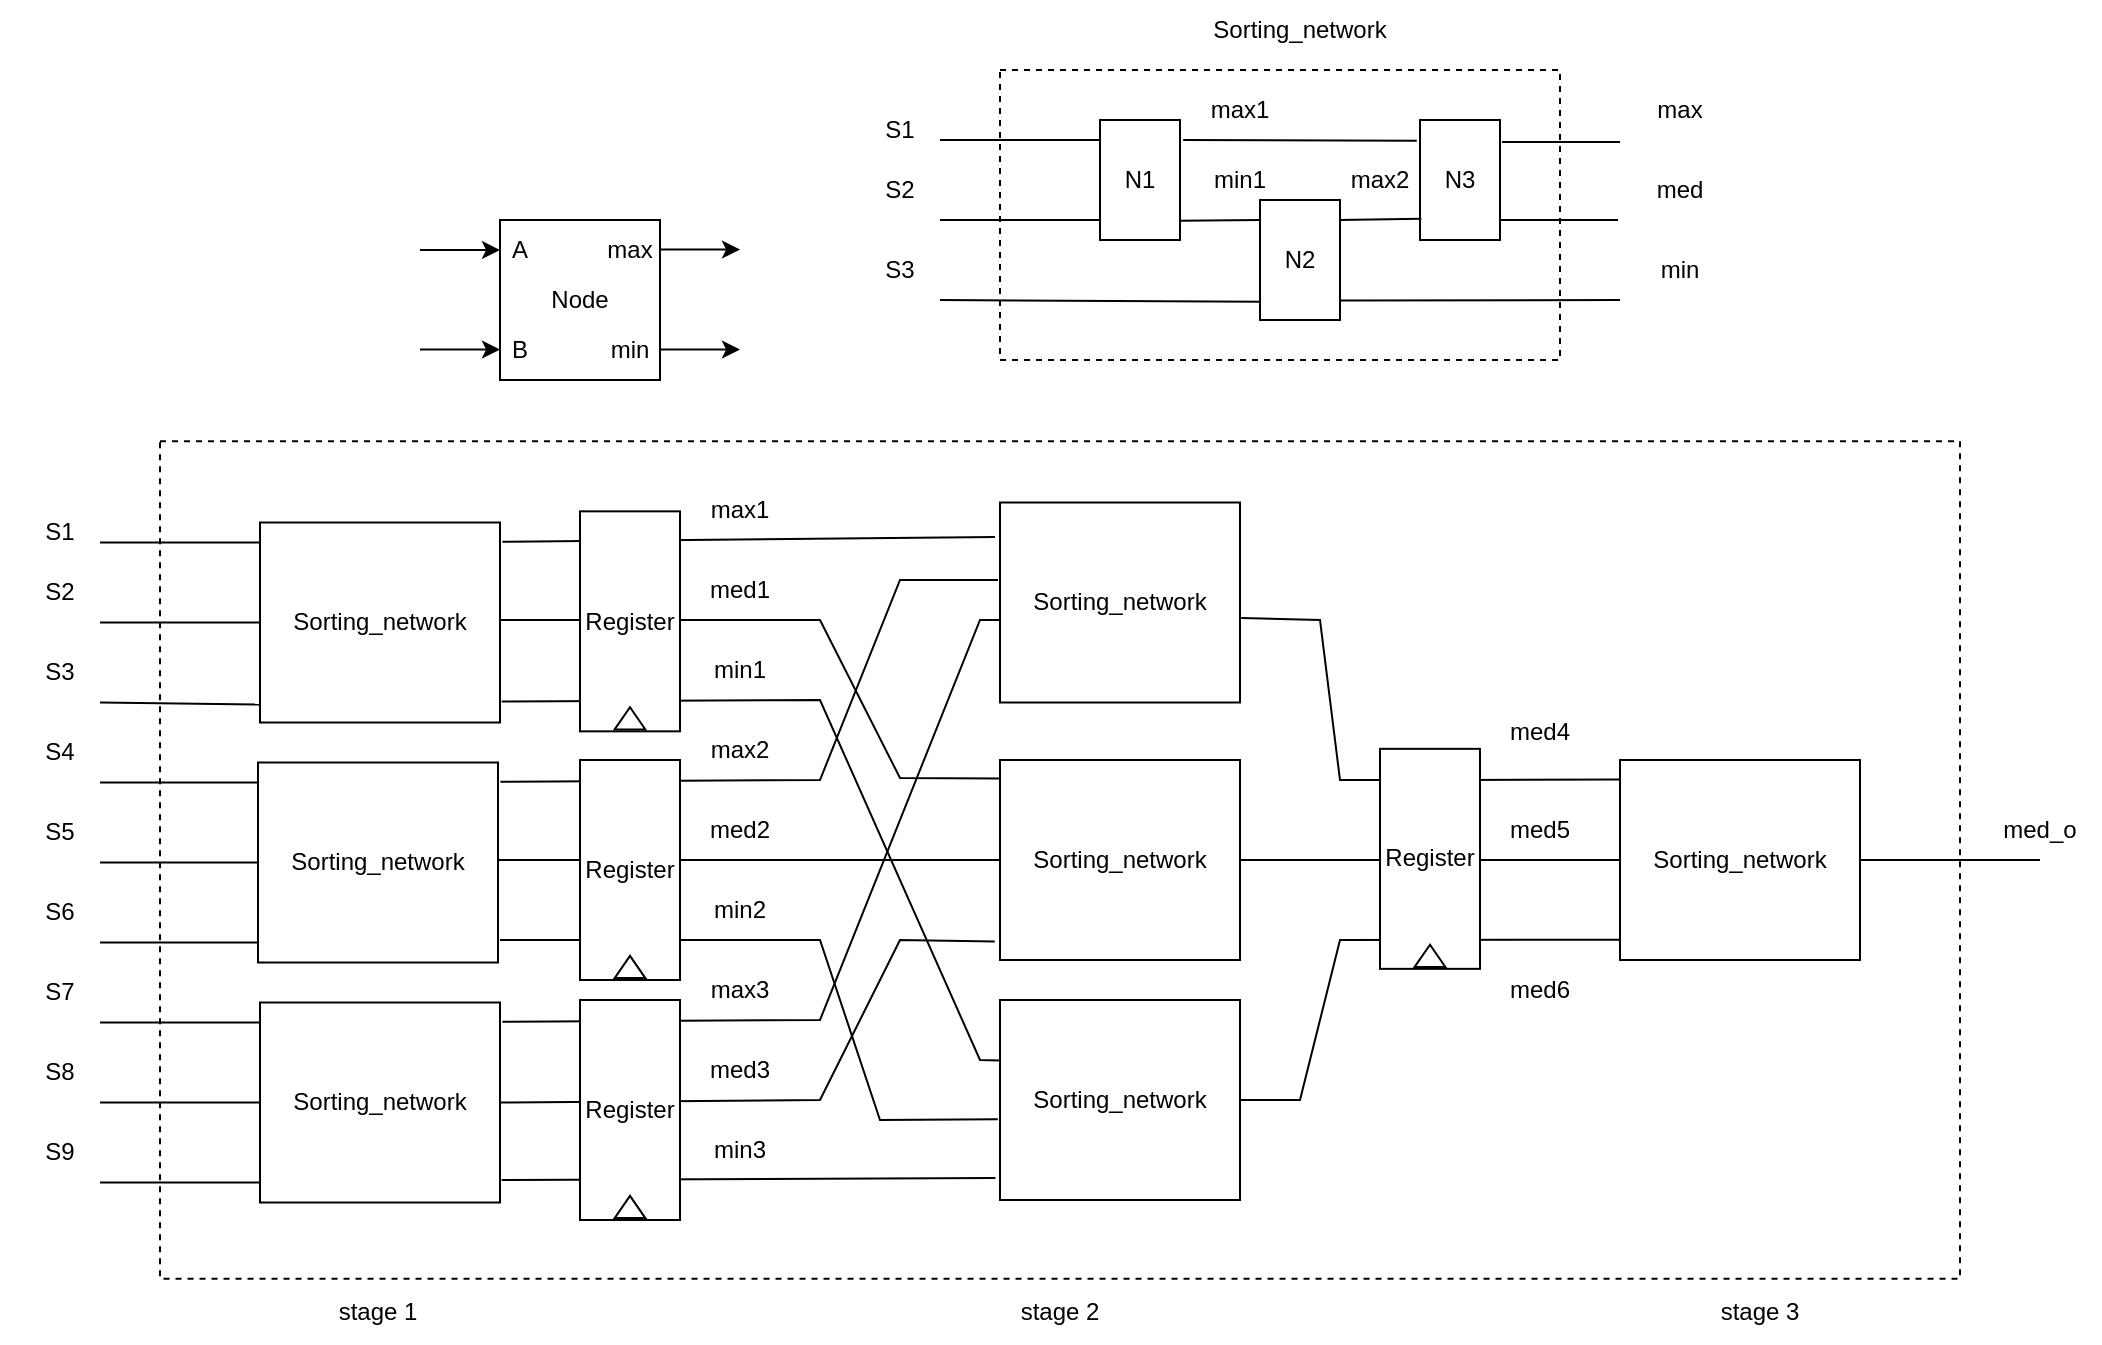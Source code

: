 <mxfile version="24.9.1">
  <diagram name="Page-1" id="OZMEXE9qiZKhC_GyDNDu">
    <mxGraphModel dx="2017" dy="1689" grid="1" gridSize="10" guides="1" tooltips="1" connect="1" arrows="1" fold="1" page="1" pageScale="1" pageWidth="850" pageHeight="1100" math="0" shadow="0">
      <root>
        <mxCell id="0" />
        <mxCell id="1" parent="0" />
        <mxCell id="_PjeG-Arwg3pyeLobfxm-9" value="" style="rounded=0;whiteSpace=wrap;html=1;dashed=1;" vertex="1" parent="1">
          <mxGeometry x="-10" y="190.63" width="900" height="418.75" as="geometry" />
        </mxCell>
        <mxCell id="uKL7S93gOn8IDhQJY8BF-62" value="" style="rounded=0;whiteSpace=wrap;html=1;dashed=1;" parent="1" vertex="1">
          <mxGeometry x="410" y="5" width="280" height="145" as="geometry" />
        </mxCell>
        <mxCell id="uKL7S93gOn8IDhQJY8BF-1" value="" style="endArrow=none;html=1;rounded=0;" parent="1" edge="1">
          <mxGeometry width="50" height="50" relative="1" as="geometry">
            <mxPoint x="-40" y="241.25" as="sourcePoint" />
            <mxPoint x="40" y="241.25" as="targetPoint" />
          </mxGeometry>
        </mxCell>
        <mxCell id="uKL7S93gOn8IDhQJY8BF-2" value="" style="endArrow=none;html=1;rounded=0;" parent="1" edge="1">
          <mxGeometry width="50" height="50" relative="1" as="geometry">
            <mxPoint x="-40" y="281.25" as="sourcePoint" />
            <mxPoint x="40" y="281.25" as="targetPoint" />
          </mxGeometry>
        </mxCell>
        <mxCell id="uKL7S93gOn8IDhQJY8BF-3" value="" style="endArrow=none;html=1;rounded=0;" parent="1" edge="1">
          <mxGeometry width="50" height="50" relative="1" as="geometry">
            <mxPoint x="-40" y="321.25" as="sourcePoint" />
            <mxPoint x="40" y="322.25" as="targetPoint" />
          </mxGeometry>
        </mxCell>
        <mxCell id="uKL7S93gOn8IDhQJY8BF-5" value="" style="endArrow=none;html=1;rounded=0;" parent="1" edge="1">
          <mxGeometry width="50" height="50" relative="1" as="geometry">
            <mxPoint x="-40" y="361.25" as="sourcePoint" />
            <mxPoint x="40" y="361.25" as="targetPoint" />
          </mxGeometry>
        </mxCell>
        <mxCell id="uKL7S93gOn8IDhQJY8BF-6" value="" style="endArrow=none;html=1;rounded=0;" parent="1" edge="1">
          <mxGeometry width="50" height="50" relative="1" as="geometry">
            <mxPoint x="-40" y="401.25" as="sourcePoint" />
            <mxPoint x="40" y="401.25" as="targetPoint" />
          </mxGeometry>
        </mxCell>
        <mxCell id="uKL7S93gOn8IDhQJY8BF-7" value="" style="endArrow=none;html=1;rounded=0;" parent="1" edge="1">
          <mxGeometry width="50" height="50" relative="1" as="geometry">
            <mxPoint x="-40" y="441.25" as="sourcePoint" />
            <mxPoint x="40" y="441.25" as="targetPoint" />
          </mxGeometry>
        </mxCell>
        <mxCell id="uKL7S93gOn8IDhQJY8BF-8" value="" style="endArrow=none;html=1;rounded=0;" parent="1" edge="1">
          <mxGeometry width="50" height="50" relative="1" as="geometry">
            <mxPoint x="-40" y="481.25" as="sourcePoint" />
            <mxPoint x="40" y="481.25" as="targetPoint" />
          </mxGeometry>
        </mxCell>
        <mxCell id="uKL7S93gOn8IDhQJY8BF-9" value="" style="endArrow=none;html=1;rounded=0;" parent="1" edge="1">
          <mxGeometry width="50" height="50" relative="1" as="geometry">
            <mxPoint x="-40" y="521.25" as="sourcePoint" />
            <mxPoint x="40" y="521.25" as="targetPoint" />
          </mxGeometry>
        </mxCell>
        <mxCell id="uKL7S93gOn8IDhQJY8BF-10" value="" style="endArrow=none;html=1;rounded=0;" parent="1" edge="1">
          <mxGeometry width="50" height="50" relative="1" as="geometry">
            <mxPoint x="-40" y="561.25" as="sourcePoint" />
            <mxPoint x="40" y="561.25" as="targetPoint" />
          </mxGeometry>
        </mxCell>
        <mxCell id="uKL7S93gOn8IDhQJY8BF-13" value="S1" style="text;html=1;align=center;verticalAlign=middle;whiteSpace=wrap;rounded=0;" parent="1" vertex="1">
          <mxGeometry x="-90" y="221.25" width="60" height="30" as="geometry" />
        </mxCell>
        <mxCell id="uKL7S93gOn8IDhQJY8BF-14" value="S2" style="text;html=1;align=center;verticalAlign=middle;whiteSpace=wrap;rounded=0;" parent="1" vertex="1">
          <mxGeometry x="-90" y="251.25" width="60" height="30" as="geometry" />
        </mxCell>
        <mxCell id="uKL7S93gOn8IDhQJY8BF-15" value="S3" style="text;html=1;align=center;verticalAlign=middle;whiteSpace=wrap;rounded=0;" parent="1" vertex="1">
          <mxGeometry x="-90" y="291.25" width="60" height="30" as="geometry" />
        </mxCell>
        <mxCell id="uKL7S93gOn8IDhQJY8BF-16" value="S4" style="text;html=1;align=center;verticalAlign=middle;whiteSpace=wrap;rounded=0;" parent="1" vertex="1">
          <mxGeometry x="-90" y="331.25" width="60" height="30" as="geometry" />
        </mxCell>
        <mxCell id="uKL7S93gOn8IDhQJY8BF-17" value="S5" style="text;html=1;align=center;verticalAlign=middle;whiteSpace=wrap;rounded=0;" parent="1" vertex="1">
          <mxGeometry x="-90" y="371.25" width="60" height="30" as="geometry" />
        </mxCell>
        <mxCell id="uKL7S93gOn8IDhQJY8BF-18" value="S6" style="text;html=1;align=center;verticalAlign=middle;whiteSpace=wrap;rounded=0;" parent="1" vertex="1">
          <mxGeometry x="-90" y="411.25" width="60" height="30" as="geometry" />
        </mxCell>
        <mxCell id="uKL7S93gOn8IDhQJY8BF-19" value="S7" style="text;html=1;align=center;verticalAlign=middle;whiteSpace=wrap;rounded=0;" parent="1" vertex="1">
          <mxGeometry x="-90" y="451.25" width="60" height="30" as="geometry" />
        </mxCell>
        <mxCell id="uKL7S93gOn8IDhQJY8BF-20" value="S8" style="text;html=1;align=center;verticalAlign=middle;whiteSpace=wrap;rounded=0;" parent="1" vertex="1">
          <mxGeometry x="-90" y="491.25" width="60" height="30" as="geometry" />
        </mxCell>
        <mxCell id="uKL7S93gOn8IDhQJY8BF-21" value="S9" style="text;html=1;align=center;verticalAlign=middle;whiteSpace=wrap;rounded=0;" parent="1" vertex="1">
          <mxGeometry x="-90" y="531.25" width="60" height="30" as="geometry" />
        </mxCell>
        <mxCell id="uKL7S93gOn8IDhQJY8BF-28" value="Node" style="rounded=0;whiteSpace=wrap;html=1;" parent="1" vertex="1">
          <mxGeometry x="160" y="80" width="80" height="80" as="geometry" />
        </mxCell>
        <mxCell id="uKL7S93gOn8IDhQJY8BF-29" value="A" style="text;html=1;align=center;verticalAlign=middle;whiteSpace=wrap;rounded=0;" parent="1" vertex="1">
          <mxGeometry x="160" y="80" width="20" height="30" as="geometry" />
        </mxCell>
        <mxCell id="uKL7S93gOn8IDhQJY8BF-31" value="B" style="text;html=1;align=center;verticalAlign=middle;whiteSpace=wrap;rounded=0;" parent="1" vertex="1">
          <mxGeometry x="160" y="130" width="20" height="30" as="geometry" />
        </mxCell>
        <mxCell id="uKL7S93gOn8IDhQJY8BF-33" value="max" style="text;html=1;align=center;verticalAlign=middle;whiteSpace=wrap;rounded=0;" parent="1" vertex="1">
          <mxGeometry x="210" y="80" width="30" height="30" as="geometry" />
        </mxCell>
        <mxCell id="uKL7S93gOn8IDhQJY8BF-34" value="min" style="text;html=1;align=center;verticalAlign=middle;whiteSpace=wrap;rounded=0;" parent="1" vertex="1">
          <mxGeometry x="210" y="130" width="30" height="30" as="geometry" />
        </mxCell>
        <mxCell id="uKL7S93gOn8IDhQJY8BF-35" value="" style="endArrow=classic;html=1;rounded=0;entryX=0;entryY=0.5;entryDx=0;entryDy=0;" parent="1" target="uKL7S93gOn8IDhQJY8BF-29" edge="1">
          <mxGeometry width="50" height="50" relative="1" as="geometry">
            <mxPoint x="120" y="95" as="sourcePoint" />
            <mxPoint x="120" y="80" as="targetPoint" />
          </mxGeometry>
        </mxCell>
        <mxCell id="uKL7S93gOn8IDhQJY8BF-36" value="" style="endArrow=classic;html=1;rounded=0;entryX=0;entryY=0.5;entryDx=0;entryDy=0;" parent="1" edge="1">
          <mxGeometry width="50" height="50" relative="1" as="geometry">
            <mxPoint x="120" y="144.8" as="sourcePoint" />
            <mxPoint x="160" y="144.8" as="targetPoint" />
          </mxGeometry>
        </mxCell>
        <mxCell id="uKL7S93gOn8IDhQJY8BF-37" value="" style="endArrow=classic;html=1;rounded=0;entryX=0;entryY=0.5;entryDx=0;entryDy=0;" parent="1" edge="1">
          <mxGeometry width="50" height="50" relative="1" as="geometry">
            <mxPoint x="240" y="94.8" as="sourcePoint" />
            <mxPoint x="280" y="94.8" as="targetPoint" />
          </mxGeometry>
        </mxCell>
        <mxCell id="uKL7S93gOn8IDhQJY8BF-38" value="" style="endArrow=classic;html=1;rounded=0;entryX=0;entryY=0.5;entryDx=0;entryDy=0;" parent="1" edge="1">
          <mxGeometry width="50" height="50" relative="1" as="geometry">
            <mxPoint x="240" y="144.8" as="sourcePoint" />
            <mxPoint x="280" y="144.8" as="targetPoint" />
          </mxGeometry>
        </mxCell>
        <mxCell id="uKL7S93gOn8IDhQJY8BF-42" value="" style="endArrow=none;html=1;rounded=0;" parent="1" edge="1">
          <mxGeometry width="50" height="50" relative="1" as="geometry">
            <mxPoint x="380" y="40" as="sourcePoint" />
            <mxPoint x="460" y="40" as="targetPoint" />
          </mxGeometry>
        </mxCell>
        <mxCell id="uKL7S93gOn8IDhQJY8BF-43" value="" style="endArrow=none;html=1;rounded=0;" parent="1" edge="1">
          <mxGeometry width="50" height="50" relative="1" as="geometry">
            <mxPoint x="380" y="80" as="sourcePoint" />
            <mxPoint x="460" y="80" as="targetPoint" />
          </mxGeometry>
        </mxCell>
        <mxCell id="uKL7S93gOn8IDhQJY8BF-44" value="" style="endArrow=none;html=1;rounded=0;entryX=0.02;entryY=0.847;entryDx=0;entryDy=0;entryPerimeter=0;" parent="1" target="uKL7S93gOn8IDhQJY8BF-50" edge="1">
          <mxGeometry width="50" height="50" relative="1" as="geometry">
            <mxPoint x="380" y="120" as="sourcePoint" />
            <mxPoint x="460" y="120" as="targetPoint" />
          </mxGeometry>
        </mxCell>
        <mxCell id="uKL7S93gOn8IDhQJY8BF-45" value="S1" style="text;html=1;align=center;verticalAlign=middle;whiteSpace=wrap;rounded=0;" parent="1" vertex="1">
          <mxGeometry x="330" y="20" width="60" height="30" as="geometry" />
        </mxCell>
        <mxCell id="uKL7S93gOn8IDhQJY8BF-46" value="S2" style="text;html=1;align=center;verticalAlign=middle;whiteSpace=wrap;rounded=0;" parent="1" vertex="1">
          <mxGeometry x="330" y="50" width="60" height="30" as="geometry" />
        </mxCell>
        <mxCell id="uKL7S93gOn8IDhQJY8BF-47" value="S3" style="text;html=1;align=center;verticalAlign=middle;whiteSpace=wrap;rounded=0;" parent="1" vertex="1">
          <mxGeometry x="330" y="90" width="60" height="30" as="geometry" />
        </mxCell>
        <mxCell id="uKL7S93gOn8IDhQJY8BF-48" value="N1" style="rounded=0;whiteSpace=wrap;html=1;" parent="1" vertex="1">
          <mxGeometry x="460" y="30" width="40" height="60" as="geometry" />
        </mxCell>
        <mxCell id="uKL7S93gOn8IDhQJY8BF-49" value="" style="endArrow=none;html=1;rounded=0;exitX=0.99;exitY=0.84;exitDx=0;exitDy=0;exitPerimeter=0;" parent="1" source="uKL7S93gOn8IDhQJY8BF-48" edge="1">
          <mxGeometry width="50" height="50" relative="1" as="geometry">
            <mxPoint x="560" y="120" as="sourcePoint" />
            <mxPoint x="540" y="80" as="targetPoint" />
          </mxGeometry>
        </mxCell>
        <mxCell id="uKL7S93gOn8IDhQJY8BF-50" value="N2" style="rounded=0;whiteSpace=wrap;html=1;" parent="1" vertex="1">
          <mxGeometry x="540" y="70" width="40" height="60" as="geometry" />
        </mxCell>
        <mxCell id="uKL7S93gOn8IDhQJY8BF-51" value="N3" style="rounded=0;whiteSpace=wrap;html=1;" parent="1" vertex="1">
          <mxGeometry x="620" y="30" width="40" height="60" as="geometry" />
        </mxCell>
        <mxCell id="uKL7S93gOn8IDhQJY8BF-52" value="" style="endArrow=none;html=1;rounded=0;entryX=-0.04;entryY=0.173;entryDx=0;entryDy=0;entryPerimeter=0;exitX=1.04;exitY=0.167;exitDx=0;exitDy=0;exitPerimeter=0;" parent="1" source="uKL7S93gOn8IDhQJY8BF-48" target="uKL7S93gOn8IDhQJY8BF-51" edge="1">
          <mxGeometry width="50" height="50" relative="1" as="geometry">
            <mxPoint x="535" y="80" as="sourcePoint" />
            <mxPoint x="585" y="30" as="targetPoint" />
          </mxGeometry>
        </mxCell>
        <mxCell id="uKL7S93gOn8IDhQJY8BF-53" value="" style="endArrow=none;html=1;rounded=0;exitX=0.992;exitY=0.167;exitDx=0;exitDy=0;exitPerimeter=0;entryX=0.017;entryY=0.822;entryDx=0;entryDy=0;entryPerimeter=0;" parent="1" source="uKL7S93gOn8IDhQJY8BF-50" target="uKL7S93gOn8IDhQJY8BF-51" edge="1">
          <mxGeometry width="50" height="50" relative="1" as="geometry">
            <mxPoint x="650" y="100" as="sourcePoint" />
            <mxPoint x="700" y="50" as="targetPoint" />
          </mxGeometry>
        </mxCell>
        <mxCell id="uKL7S93gOn8IDhQJY8BF-54" value="" style="endArrow=none;html=1;rounded=0;exitX=0.996;exitY=0.837;exitDx=0;exitDy=0;exitPerimeter=0;" parent="1" source="uKL7S93gOn8IDhQJY8BF-50" edge="1">
          <mxGeometry width="50" height="50" relative="1" as="geometry">
            <mxPoint x="650" y="150" as="sourcePoint" />
            <mxPoint x="720" y="120" as="targetPoint" />
          </mxGeometry>
        </mxCell>
        <mxCell id="uKL7S93gOn8IDhQJY8BF-55" value="" style="endArrow=none;html=1;rounded=0;" parent="1" edge="1">
          <mxGeometry width="50" height="50" relative="1" as="geometry">
            <mxPoint x="661" y="41" as="sourcePoint" />
            <mxPoint x="720" y="41" as="targetPoint" />
          </mxGeometry>
        </mxCell>
        <mxCell id="uKL7S93gOn8IDhQJY8BF-56" value="" style="endArrow=none;html=1;rounded=0;exitX=1.032;exitY=0.181;exitDx=0;exitDy=0;exitPerimeter=0;" parent="1" edge="1">
          <mxGeometry width="50" height="50" relative="1" as="geometry">
            <mxPoint x="660" y="80" as="sourcePoint" />
            <mxPoint x="719" y="80" as="targetPoint" />
          </mxGeometry>
        </mxCell>
        <mxCell id="uKL7S93gOn8IDhQJY8BF-58" value="max" style="text;html=1;align=center;verticalAlign=middle;whiteSpace=wrap;rounded=0;" parent="1" vertex="1">
          <mxGeometry x="720" y="10" width="60" height="30" as="geometry" />
        </mxCell>
        <mxCell id="uKL7S93gOn8IDhQJY8BF-60" value="med" style="text;html=1;align=center;verticalAlign=middle;whiteSpace=wrap;rounded=0;" parent="1" vertex="1">
          <mxGeometry x="720" y="50" width="60" height="30" as="geometry" />
        </mxCell>
        <mxCell id="uKL7S93gOn8IDhQJY8BF-61" value="min" style="text;html=1;align=center;verticalAlign=middle;whiteSpace=wrap;rounded=0;" parent="1" vertex="1">
          <mxGeometry x="720" y="90" width="60" height="30" as="geometry" />
        </mxCell>
        <mxCell id="uKL7S93gOn8IDhQJY8BF-63" value="Sorting_network" style="text;html=1;align=center;verticalAlign=middle;whiteSpace=wrap;rounded=0;" parent="1" vertex="1">
          <mxGeometry x="530" y="-30" width="60" height="30" as="geometry" />
        </mxCell>
        <mxCell id="uKL7S93gOn8IDhQJY8BF-64" value="Sorting_network" style="rounded=0;whiteSpace=wrap;html=1;" parent="1" vertex="1">
          <mxGeometry x="40" y="231.25" width="120" height="100" as="geometry" />
        </mxCell>
        <mxCell id="uKL7S93gOn8IDhQJY8BF-65" value="" style="endArrow=none;html=1;rounded=0;exitX=1.01;exitY=0.096;exitDx=0;exitDy=0;exitPerimeter=0;entryX=-0.021;entryY=0.173;entryDx=0;entryDy=0;entryPerimeter=0;" parent="1" source="uKL7S93gOn8IDhQJY8BF-64" edge="1" target="_PjeG-Arwg3pyeLobfxm-2">
          <mxGeometry width="50" height="50" relative="1" as="geometry">
            <mxPoint x="300" y="260" as="sourcePoint" />
            <mxPoint x="400" y="240" as="targetPoint" />
          </mxGeometry>
        </mxCell>
        <mxCell id="uKL7S93gOn8IDhQJY8BF-66" value="" style="endArrow=none;html=1;rounded=0;entryX=0;entryY=0.092;entryDx=0;entryDy=0;entryPerimeter=0;" parent="1" target="uKL7S93gOn8IDhQJY8BF-96" edge="1">
          <mxGeometry width="50" height="50" relative="1" as="geometry">
            <mxPoint x="160" y="280" as="sourcePoint" />
            <mxPoint x="321" y="279.66" as="targetPoint" />
            <Array as="points">
              <mxPoint x="320" y="280" />
              <mxPoint x="360" y="359" />
            </Array>
          </mxGeometry>
        </mxCell>
        <mxCell id="uKL7S93gOn8IDhQJY8BF-67" value="" style="endArrow=none;html=1;rounded=0;exitX=1.007;exitY=0.895;exitDx=0;exitDy=0;exitPerimeter=0;entryX=0;entryY=0.303;entryDx=0;entryDy=0;entryPerimeter=0;" parent="1" source="uKL7S93gOn8IDhQJY8BF-64" target="_PjeG-Arwg3pyeLobfxm-4" edge="1">
          <mxGeometry width="50" height="50" relative="1" as="geometry">
            <mxPoint x="240" y="320" as="sourcePoint" />
            <mxPoint x="490" y="510" as="targetPoint" />
            <Array as="points">
              <mxPoint x="320" y="320" />
              <mxPoint x="400" y="500" />
            </Array>
          </mxGeometry>
        </mxCell>
        <mxCell id="uKL7S93gOn8IDhQJY8BF-68" value="max1" style="text;html=1;align=center;verticalAlign=middle;whiteSpace=wrap;rounded=0;" parent="1" vertex="1">
          <mxGeometry x="250" y="210" width="60" height="30" as="geometry" />
        </mxCell>
        <mxCell id="uKL7S93gOn8IDhQJY8BF-70" value="med1" style="text;html=1;align=center;verticalAlign=middle;whiteSpace=wrap;rounded=0;" parent="1" vertex="1">
          <mxGeometry x="250" y="250" width="60" height="30" as="geometry" />
        </mxCell>
        <mxCell id="uKL7S93gOn8IDhQJY8BF-71" value="min1" style="text;html=1;align=center;verticalAlign=middle;whiteSpace=wrap;rounded=0;" parent="1" vertex="1">
          <mxGeometry x="250" y="290" width="60" height="30" as="geometry" />
        </mxCell>
        <mxCell id="uKL7S93gOn8IDhQJY8BF-80" value="Sorting_network" style="rounded=0;whiteSpace=wrap;html=1;" parent="1" vertex="1">
          <mxGeometry x="39" y="351.25" width="120" height="100" as="geometry" />
        </mxCell>
        <mxCell id="uKL7S93gOn8IDhQJY8BF-81" value="" style="endArrow=none;html=1;rounded=0;exitX=1.01;exitY=0.096;exitDx=0;exitDy=0;exitPerimeter=0;" parent="1" source="uKL7S93gOn8IDhQJY8BF-80" edge="1">
          <mxGeometry width="50" height="50" relative="1" as="geometry">
            <mxPoint x="299" y="380" as="sourcePoint" />
            <mxPoint x="409" y="260" as="targetPoint" />
            <Array as="points">
              <mxPoint x="320" y="360" />
              <mxPoint x="360" y="260" />
            </Array>
          </mxGeometry>
        </mxCell>
        <mxCell id="uKL7S93gOn8IDhQJY8BF-82" value="" style="endArrow=none;html=1;rounded=0;entryX=0;entryY=0.5;entryDx=0;entryDy=0;" parent="1" target="uKL7S93gOn8IDhQJY8BF-96" edge="1">
          <mxGeometry width="50" height="50" relative="1" as="geometry">
            <mxPoint x="159" y="400" as="sourcePoint" />
            <mxPoint x="320" y="399.66" as="targetPoint" />
          </mxGeometry>
        </mxCell>
        <mxCell id="uKL7S93gOn8IDhQJY8BF-83" value="" style="endArrow=none;html=1;rounded=0;entryX=-0.009;entryY=0.596;entryDx=0;entryDy=0;entryPerimeter=0;" parent="1" target="_PjeG-Arwg3pyeLobfxm-4" edge="1">
          <mxGeometry width="50" height="50" relative="1" as="geometry">
            <mxPoint x="160" y="440" as="sourcePoint" />
            <mxPoint x="399.15" y="530.12" as="targetPoint" />
            <Array as="points">
              <mxPoint x="320" y="440" />
              <mxPoint x="350" y="530" />
            </Array>
          </mxGeometry>
        </mxCell>
        <mxCell id="uKL7S93gOn8IDhQJY8BF-84" value="max2" style="text;html=1;align=center;verticalAlign=middle;whiteSpace=wrap;rounded=0;" parent="1" vertex="1">
          <mxGeometry x="250" y="330" width="60" height="30" as="geometry" />
        </mxCell>
        <mxCell id="uKL7S93gOn8IDhQJY8BF-85" value="med2" style="text;html=1;align=center;verticalAlign=middle;whiteSpace=wrap;rounded=0;" parent="1" vertex="1">
          <mxGeometry x="250" y="370" width="60" height="30" as="geometry" />
        </mxCell>
        <mxCell id="uKL7S93gOn8IDhQJY8BF-86" value="min2" style="text;html=1;align=center;verticalAlign=middle;whiteSpace=wrap;rounded=0;" parent="1" vertex="1">
          <mxGeometry x="250" y="410" width="60" height="30" as="geometry" />
        </mxCell>
        <mxCell id="uKL7S93gOn8IDhQJY8BF-87" value="Sorting_network" style="rounded=0;whiteSpace=wrap;html=1;" parent="1" vertex="1">
          <mxGeometry x="40" y="471.25" width="120" height="100" as="geometry" />
        </mxCell>
        <mxCell id="uKL7S93gOn8IDhQJY8BF-88" value="" style="endArrow=none;html=1;rounded=0;exitX=1.01;exitY=0.096;exitDx=0;exitDy=0;exitPerimeter=0;" parent="1" source="uKL7S93gOn8IDhQJY8BF-87" edge="1">
          <mxGeometry width="50" height="50" relative="1" as="geometry">
            <mxPoint x="300" y="500" as="sourcePoint" />
            <mxPoint x="410" y="280" as="targetPoint" />
            <Array as="points">
              <mxPoint x="320" y="480" />
              <mxPoint x="400" y="280" />
            </Array>
          </mxGeometry>
        </mxCell>
        <mxCell id="uKL7S93gOn8IDhQJY8BF-89" value="" style="endArrow=none;html=1;rounded=0;exitX=1;exitY=0.5;exitDx=0;exitDy=0;entryX=-0.022;entryY=0.907;entryDx=0;entryDy=0;entryPerimeter=0;" parent="1" source="uKL7S93gOn8IDhQJY8BF-87" target="uKL7S93gOn8IDhQJY8BF-96" edge="1">
          <mxGeometry width="50" height="50" relative="1" as="geometry">
            <mxPoint x="240" y="519.66" as="sourcePoint" />
            <mxPoint x="321" y="519.66" as="targetPoint" />
            <Array as="points">
              <mxPoint x="320" y="520" />
              <mxPoint x="360" y="440" />
            </Array>
          </mxGeometry>
        </mxCell>
        <mxCell id="uKL7S93gOn8IDhQJY8BF-90" value="" style="endArrow=none;html=1;rounded=0;exitX=1.007;exitY=0.888;exitDx=0;exitDy=0;exitPerimeter=0;entryX=-0.019;entryY=0.89;entryDx=0;entryDy=0;entryPerimeter=0;" parent="1" source="uKL7S93gOn8IDhQJY8BF-87" target="_PjeG-Arwg3pyeLobfxm-4" edge="1">
          <mxGeometry width="50" height="50" relative="1" as="geometry">
            <mxPoint x="240" y="560" as="sourcePoint" />
            <mxPoint x="402.3" y="560.6" as="targetPoint" />
          </mxGeometry>
        </mxCell>
        <mxCell id="uKL7S93gOn8IDhQJY8BF-91" value="max3" style="text;html=1;align=center;verticalAlign=middle;whiteSpace=wrap;rounded=0;" parent="1" vertex="1">
          <mxGeometry x="250" y="450" width="60" height="30" as="geometry" />
        </mxCell>
        <mxCell id="uKL7S93gOn8IDhQJY8BF-92" value="med3" style="text;html=1;align=center;verticalAlign=middle;whiteSpace=wrap;rounded=0;" parent="1" vertex="1">
          <mxGeometry x="250" y="490" width="60" height="30" as="geometry" />
        </mxCell>
        <mxCell id="uKL7S93gOn8IDhQJY8BF-93" value="min3" style="text;html=1;align=center;verticalAlign=middle;whiteSpace=wrap;rounded=0;" parent="1" vertex="1">
          <mxGeometry x="250" y="530" width="60" height="30" as="geometry" />
        </mxCell>
        <mxCell id="uKL7S93gOn8IDhQJY8BF-96" value="Sorting_network" style="rounded=0;whiteSpace=wrap;html=1;" parent="1" vertex="1">
          <mxGeometry x="410" y="350" width="120" height="100" as="geometry" />
        </mxCell>
        <mxCell id="uKL7S93gOn8IDhQJY8BF-97" value="max1" style="text;html=1;align=center;verticalAlign=middle;whiteSpace=wrap;rounded=0;" parent="1" vertex="1">
          <mxGeometry x="500" y="10" width="60" height="30" as="geometry" />
        </mxCell>
        <mxCell id="uKL7S93gOn8IDhQJY8BF-99" value="min1" style="text;html=1;align=center;verticalAlign=middle;whiteSpace=wrap;rounded=0;" parent="1" vertex="1">
          <mxGeometry x="500" y="45" width="60" height="30" as="geometry" />
        </mxCell>
        <mxCell id="uKL7S93gOn8IDhQJY8BF-100" value="max2" style="text;html=1;align=center;verticalAlign=middle;whiteSpace=wrap;rounded=0;" parent="1" vertex="1">
          <mxGeometry x="570" y="45" width="60" height="30" as="geometry" />
        </mxCell>
        <mxCell id="uKL7S93gOn8IDhQJY8BF-104" value="" style="endArrow=none;html=1;rounded=0;exitX=1;exitY=0.5;exitDx=0;exitDy=0;entryX=0;entryY=0.5;entryDx=0;entryDy=0;" parent="1" source="uKL7S93gOn8IDhQJY8BF-96" target="uKL7S93gOn8IDhQJY8BF-107" edge="1">
          <mxGeometry width="50" height="50" relative="1" as="geometry">
            <mxPoint x="740" y="460" as="sourcePoint" />
            <mxPoint x="600" y="400" as="targetPoint" />
          </mxGeometry>
        </mxCell>
        <mxCell id="uKL7S93gOn8IDhQJY8BF-107" value="Sorting_network" style="rounded=0;whiteSpace=wrap;html=1;" parent="1" vertex="1">
          <mxGeometry x="720" y="350" width="120" height="100" as="geometry" />
        </mxCell>
        <mxCell id="uKL7S93gOn8IDhQJY8BF-108" value="" style="endArrow=none;html=1;rounded=0;entryX=0.001;entryY=0.098;entryDx=0;entryDy=0;entryPerimeter=0;exitX=1.005;exitY=0.578;exitDx=0;exitDy=0;exitPerimeter=0;" parent="1" source="_PjeG-Arwg3pyeLobfxm-2" target="uKL7S93gOn8IDhQJY8BF-107" edge="1">
          <mxGeometry width="50" height="50" relative="1" as="geometry">
            <mxPoint x="540" y="280" as="sourcePoint" />
            <mxPoint x="610" y="350" as="targetPoint" />
            <Array as="points">
              <mxPoint x="570" y="280" />
              <mxPoint x="580" y="360" />
              <mxPoint x="640" y="360" />
            </Array>
          </mxGeometry>
        </mxCell>
        <mxCell id="uKL7S93gOn8IDhQJY8BF-110" value="" style="endArrow=none;html=1;rounded=0;entryX=-0.001;entryY=0.899;entryDx=0;entryDy=0;entryPerimeter=0;exitX=1;exitY=0.5;exitDx=0;exitDy=0;" parent="1" source="_PjeG-Arwg3pyeLobfxm-4" target="uKL7S93gOn8IDhQJY8BF-107" edge="1">
          <mxGeometry width="50" height="50" relative="1" as="geometry">
            <mxPoint x="540" y="530" as="sourcePoint" />
            <mxPoint x="570" y="500" as="targetPoint" />
            <Array as="points">
              <mxPoint x="560" y="520" />
              <mxPoint x="580" y="440" />
            </Array>
          </mxGeometry>
        </mxCell>
        <mxCell id="uKL7S93gOn8IDhQJY8BF-111" value="" style="endArrow=none;html=1;rounded=0;exitX=1;exitY=0.5;exitDx=0;exitDy=0;entryX=0.5;entryY=1;entryDx=0;entryDy=0;" parent="1" source="uKL7S93gOn8IDhQJY8BF-107" target="uKL7S93gOn8IDhQJY8BF-119" edge="1">
          <mxGeometry width="50" height="50" relative="1" as="geometry">
            <mxPoint x="770" y="420" as="sourcePoint" />
            <mxPoint x="780" y="400" as="targetPoint" />
          </mxGeometry>
        </mxCell>
        <mxCell id="uKL7S93gOn8IDhQJY8BF-118" value="med5" style="text;html=1;align=center;verticalAlign=middle;whiteSpace=wrap;rounded=0;" parent="1" vertex="1">
          <mxGeometry x="650" y="370" width="60" height="30" as="geometry" />
        </mxCell>
        <mxCell id="uKL7S93gOn8IDhQJY8BF-119" value="med_o" style="text;html=1;align=center;verticalAlign=middle;whiteSpace=wrap;rounded=0;" parent="1" vertex="1">
          <mxGeometry x="900" y="369.99" width="60" height="30" as="geometry" />
        </mxCell>
        <mxCell id="zksBitmu3ssV2ISToepD-1" value="stage 1" style="text;html=1;align=center;verticalAlign=middle;whiteSpace=wrap;rounded=0;" parent="1" vertex="1">
          <mxGeometry x="69" y="611.25" width="60" height="30" as="geometry" />
        </mxCell>
        <mxCell id="zksBitmu3ssV2ISToepD-3" value="stage 2" style="text;html=1;align=center;verticalAlign=middle;whiteSpace=wrap;rounded=0;" parent="1" vertex="1">
          <mxGeometry x="410" y="611.25" width="60" height="30" as="geometry" />
        </mxCell>
        <mxCell id="zksBitmu3ssV2ISToepD-4" value="stage 3" style="text;html=1;align=center;verticalAlign=middle;whiteSpace=wrap;rounded=0;" parent="1" vertex="1">
          <mxGeometry x="760" y="611.25" width="60" height="30" as="geometry" />
        </mxCell>
        <mxCell id="zksBitmu3ssV2ISToepD-9" value="" style="group" parent="1" vertex="1" connectable="0">
          <mxGeometry x="200" y="225.67" width="50" height="111.16" as="geometry" />
        </mxCell>
        <mxCell id="zksBitmu3ssV2ISToepD-5" value="Register" style="rounded=0;whiteSpace=wrap;html=1;container=1;" parent="zksBitmu3ssV2ISToepD-9" vertex="1">
          <mxGeometry width="50" height="110.0" as="geometry" />
        </mxCell>
        <mxCell id="zksBitmu3ssV2ISToepD-10" value="" style="triangle;whiteSpace=wrap;html=1;rotation=270;" parent="zksBitmu3ssV2ISToepD-9" vertex="1">
          <mxGeometry x="19.45" y="95.81" width="11.1" height="15.35" as="geometry" />
        </mxCell>
        <mxCell id="zksBitmu3ssV2ISToepD-15" value="" style="group" parent="1" vertex="1" connectable="0">
          <mxGeometry x="200" y="350" width="50" height="111.16" as="geometry" />
        </mxCell>
        <mxCell id="zksBitmu3ssV2ISToepD-16" value="Register" style="rounded=0;whiteSpace=wrap;html=1;container=1;" parent="zksBitmu3ssV2ISToepD-15" vertex="1">
          <mxGeometry width="50" height="110.0" as="geometry" />
        </mxCell>
        <mxCell id="zksBitmu3ssV2ISToepD-17" value="" style="triangle;whiteSpace=wrap;html=1;rotation=270;" parent="zksBitmu3ssV2ISToepD-15" vertex="1">
          <mxGeometry x="19.45" y="95.81" width="11.1" height="15.35" as="geometry" />
        </mxCell>
        <mxCell id="zksBitmu3ssV2ISToepD-18" value="" style="group" parent="1" vertex="1" connectable="0">
          <mxGeometry x="200" y="470" width="50" height="111.16" as="geometry" />
        </mxCell>
        <mxCell id="zksBitmu3ssV2ISToepD-19" value="Register" style="rounded=0;whiteSpace=wrap;html=1;container=1;" parent="zksBitmu3ssV2ISToepD-18" vertex="1">
          <mxGeometry width="50" height="110.0" as="geometry" />
        </mxCell>
        <mxCell id="zksBitmu3ssV2ISToepD-20" value="" style="triangle;whiteSpace=wrap;html=1;rotation=270;" parent="zksBitmu3ssV2ISToepD-18" vertex="1">
          <mxGeometry x="19.45" y="95.81" width="11.1" height="15.35" as="geometry" />
        </mxCell>
        <mxCell id="zksBitmu3ssV2ISToepD-21" value="" style="group" parent="1" vertex="1" connectable="0">
          <mxGeometry x="600" y="344.42" width="50" height="111.16" as="geometry" />
        </mxCell>
        <mxCell id="zksBitmu3ssV2ISToepD-22" value="Register" style="rounded=0;whiteSpace=wrap;html=1;container=1;" parent="zksBitmu3ssV2ISToepD-21" vertex="1">
          <mxGeometry width="50" height="110.0" as="geometry" />
        </mxCell>
        <mxCell id="zksBitmu3ssV2ISToepD-23" value="" style="triangle;whiteSpace=wrap;html=1;rotation=270;" parent="zksBitmu3ssV2ISToepD-21" vertex="1">
          <mxGeometry x="19.45" y="95.81" width="11.1" height="15.35" as="geometry" />
        </mxCell>
        <mxCell id="_PjeG-Arwg3pyeLobfxm-2" value="Sorting_network" style="rounded=0;whiteSpace=wrap;html=1;" vertex="1" parent="1">
          <mxGeometry x="410" y="221.25" width="120" height="100" as="geometry" />
        </mxCell>
        <mxCell id="_PjeG-Arwg3pyeLobfxm-4" value="Sorting_network" style="rounded=0;whiteSpace=wrap;html=1;" vertex="1" parent="1">
          <mxGeometry x="410" y="470" width="120" height="100" as="geometry" />
        </mxCell>
        <mxCell id="_PjeG-Arwg3pyeLobfxm-5" value="med4" style="text;html=1;align=center;verticalAlign=middle;whiteSpace=wrap;rounded=0;" vertex="1" parent="1">
          <mxGeometry x="650" y="321.25" width="60" height="30" as="geometry" />
        </mxCell>
        <mxCell id="_PjeG-Arwg3pyeLobfxm-6" value="med6" style="text;html=1;align=center;verticalAlign=middle;whiteSpace=wrap;rounded=0;" vertex="1" parent="1">
          <mxGeometry x="650" y="450" width="60" height="30" as="geometry" />
        </mxCell>
      </root>
    </mxGraphModel>
  </diagram>
</mxfile>
